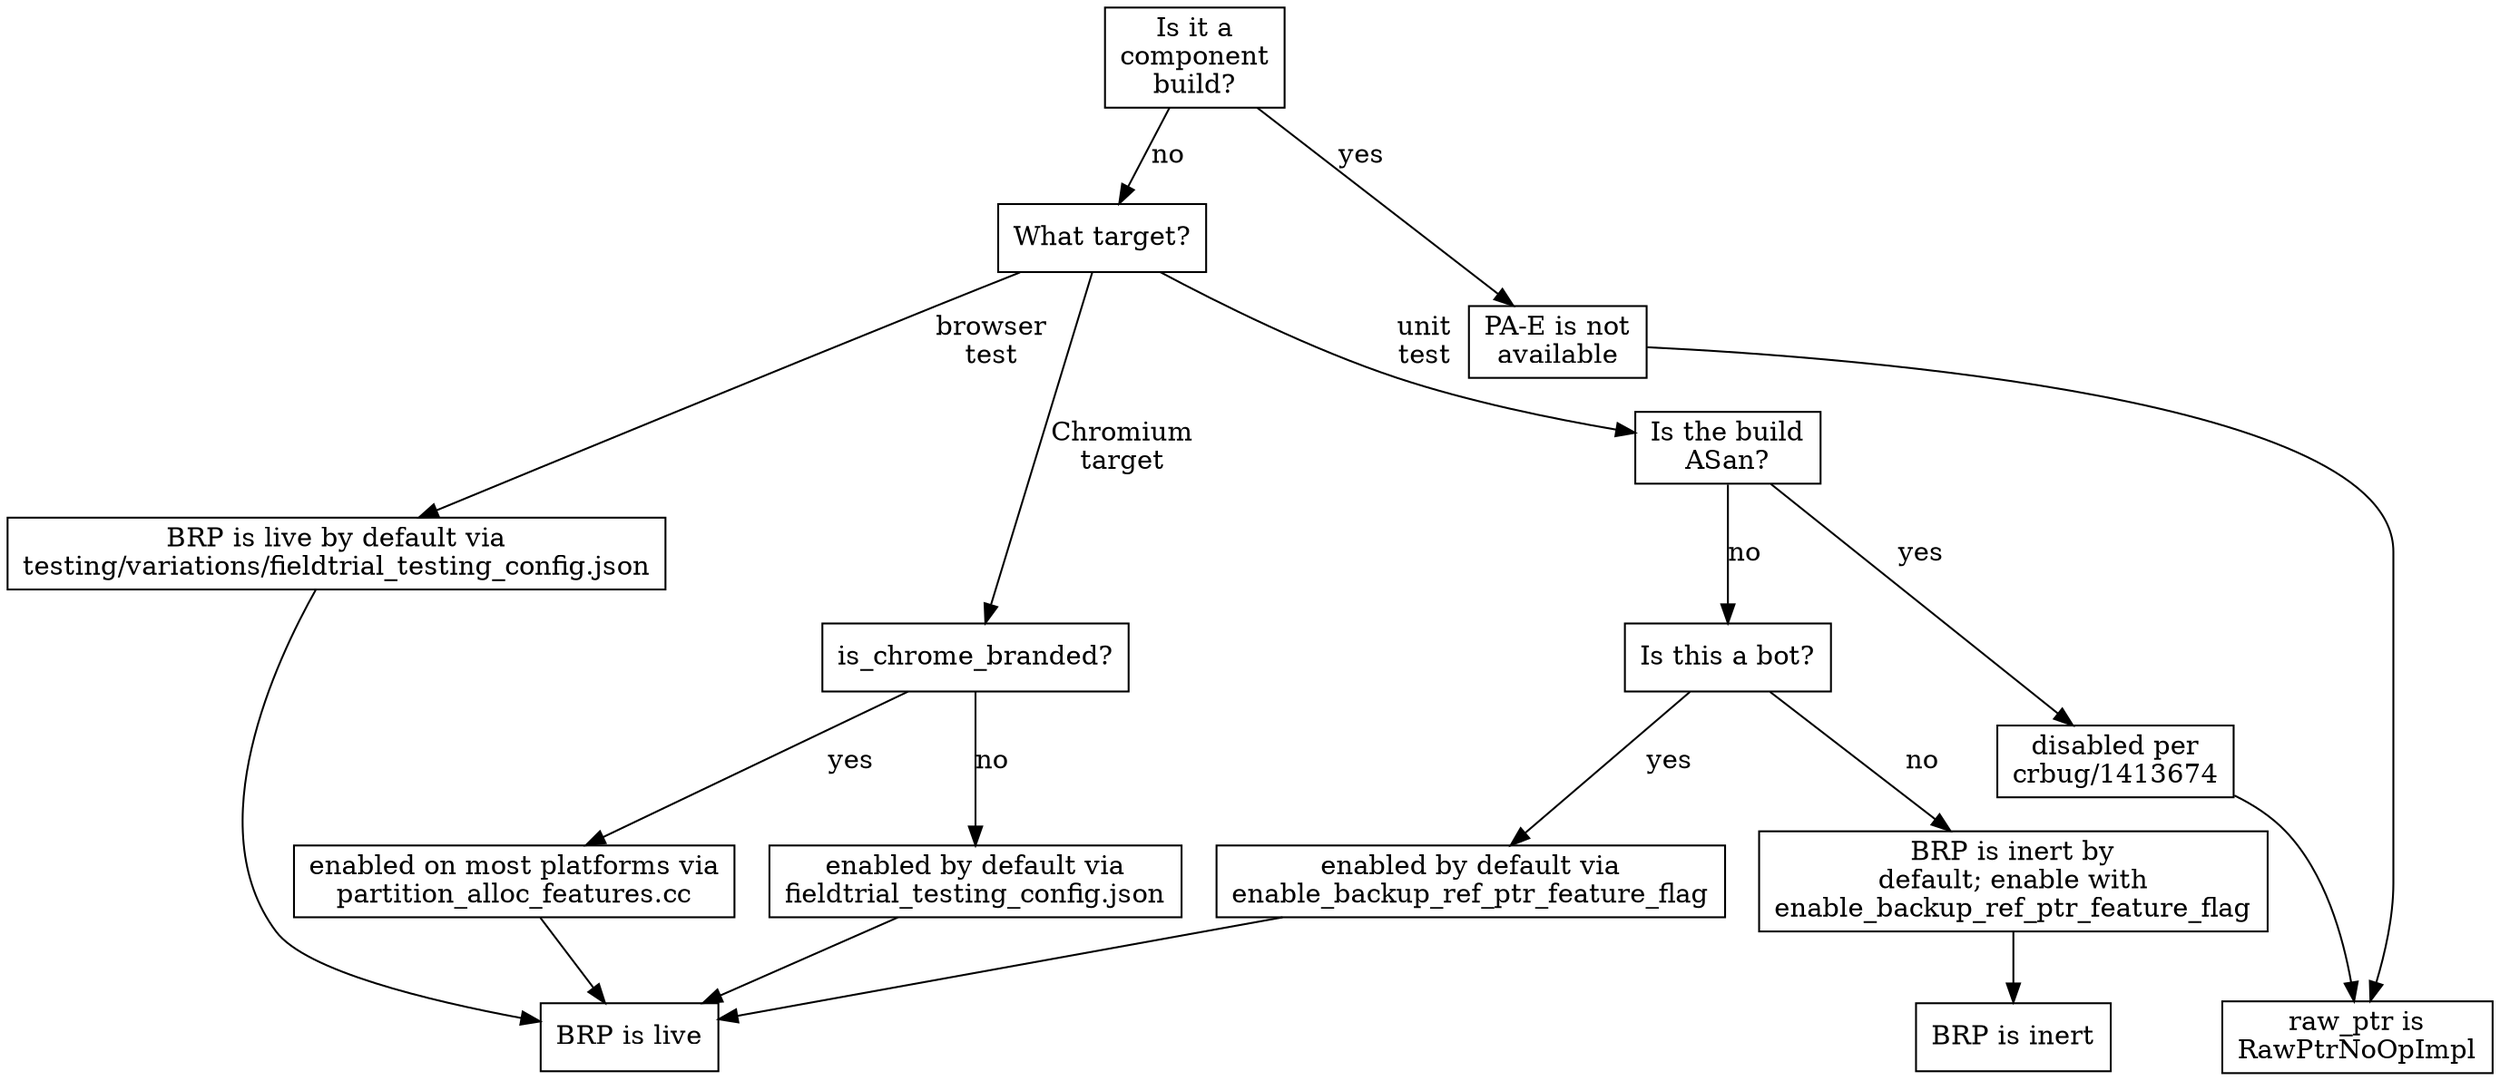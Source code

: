 digraph {
  graph[bgcolor=white]
  node[shape=box]

  component[label="Is it a\ncomponent\nbuild?"]
  target_fanout[label="What target?"]
  disabled_lacking_pae[label="PA-E is not\navailable"]

  component->disabled_lacking_pae[label="yes"]
  component->target_fanout[label="no"]

  is_asan[label="Is the build\nASan?"]
  disabled_in_asan[label="disabled per\ncrbug/1413674"]
  is_bot[label="Is this a bot?"]
  browser_tests_enabled[label="BRP is live by default via\ntesting/variations/fieldtrial_testing_config.json"]
  is_chrome_branded[label="is_chrome_branded?"]
  enabled_by_feature[label="enabled on most platforms via\npartition_alloc_features.cc"]
  enabled_by_field_trial[label="enabled by default via\nfieldtrial_testing_config.json"]
  enabled_in_unit_tests[label="enabled by default via\nenable_backup_ref_ptr_feature_flag"]

  target_fanout->is_asan[label="unit\ntest"]
  target_fanout->browser_tests_enabled[label="browser\ntest"]
  target_fanout->is_chrome_branded[label="Chromium\ntarget"]

  is_asan->is_bot[label="no"]
  is_asan->disabled_in_asan[label="yes"]
  disabled_in_asan->noop
  browser_tests_enabled->live_brp
  is_chrome_branded->enabled_by_feature[label="yes"]
  is_chrome_branded->enabled_by_field_trial[label="no"]

  {rank=same noop, inert_brp, live_brp}
  noop[label="raw_ptr is\nRawPtrNoOpImpl"]
  live_brp[label="BRP is live"]
  inert_brp[label="BRP is inert"]
  unit_tests_inert_brp[label="BRP is inert by\ndefault; enable with\nenable_backup_ref_ptr_feature_flag"]

  disabled_lacking_pae->noop
  is_bot->enabled_in_unit_tests[label="yes"]
  is_bot->unit_tests_inert_brp[label="no"]

  enabled_in_unit_tests->live_brp
  unit_tests_inert_brp->inert_brp
  enabled_by_feature->live_brp
  enabled_by_field_trial->live_brp
}
